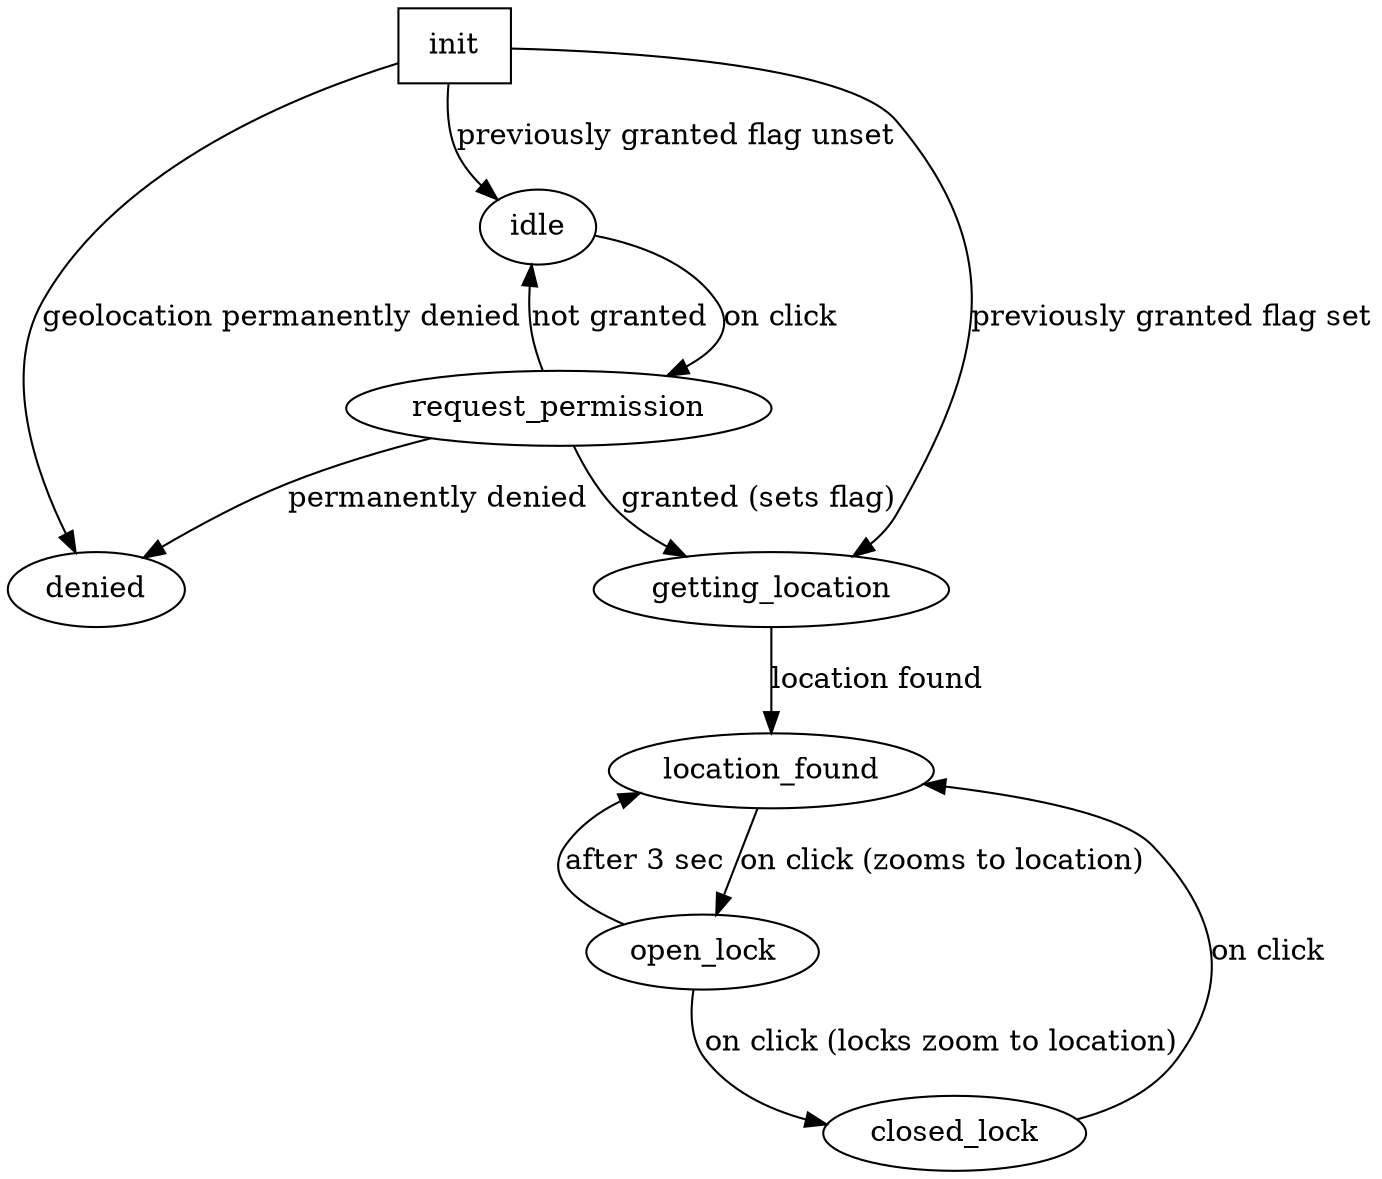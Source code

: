 digraph G {
   init [shape=box]
   denied
   init -> denied [label="geolocation permanently denied"]
   init -> getting_location [label="previously granted flag set"]
   init -> idle [label="previously granted flag unset"]
   idle
   idle -> request_permission [label="on click"]
   request_permission
   request_permission -> getting_location [label="granted (sets flag)"]
   request_permission -> idle [label="not granted"]
   request_permission -> denied [label="permanently denied"]
   getting_location
   location_found
   getting_location -> location_found [label="location found"]
   location_found -> open_lock [label="on click (zooms to location)"]
   open_lock
   open_lock -> location_found [label="after 3 sec"]
   closed_lock
   open_lock -> closed_lock [label="on click (locks zoom to location)"]
   closed_lock -> location_found [label="on click"]
}
